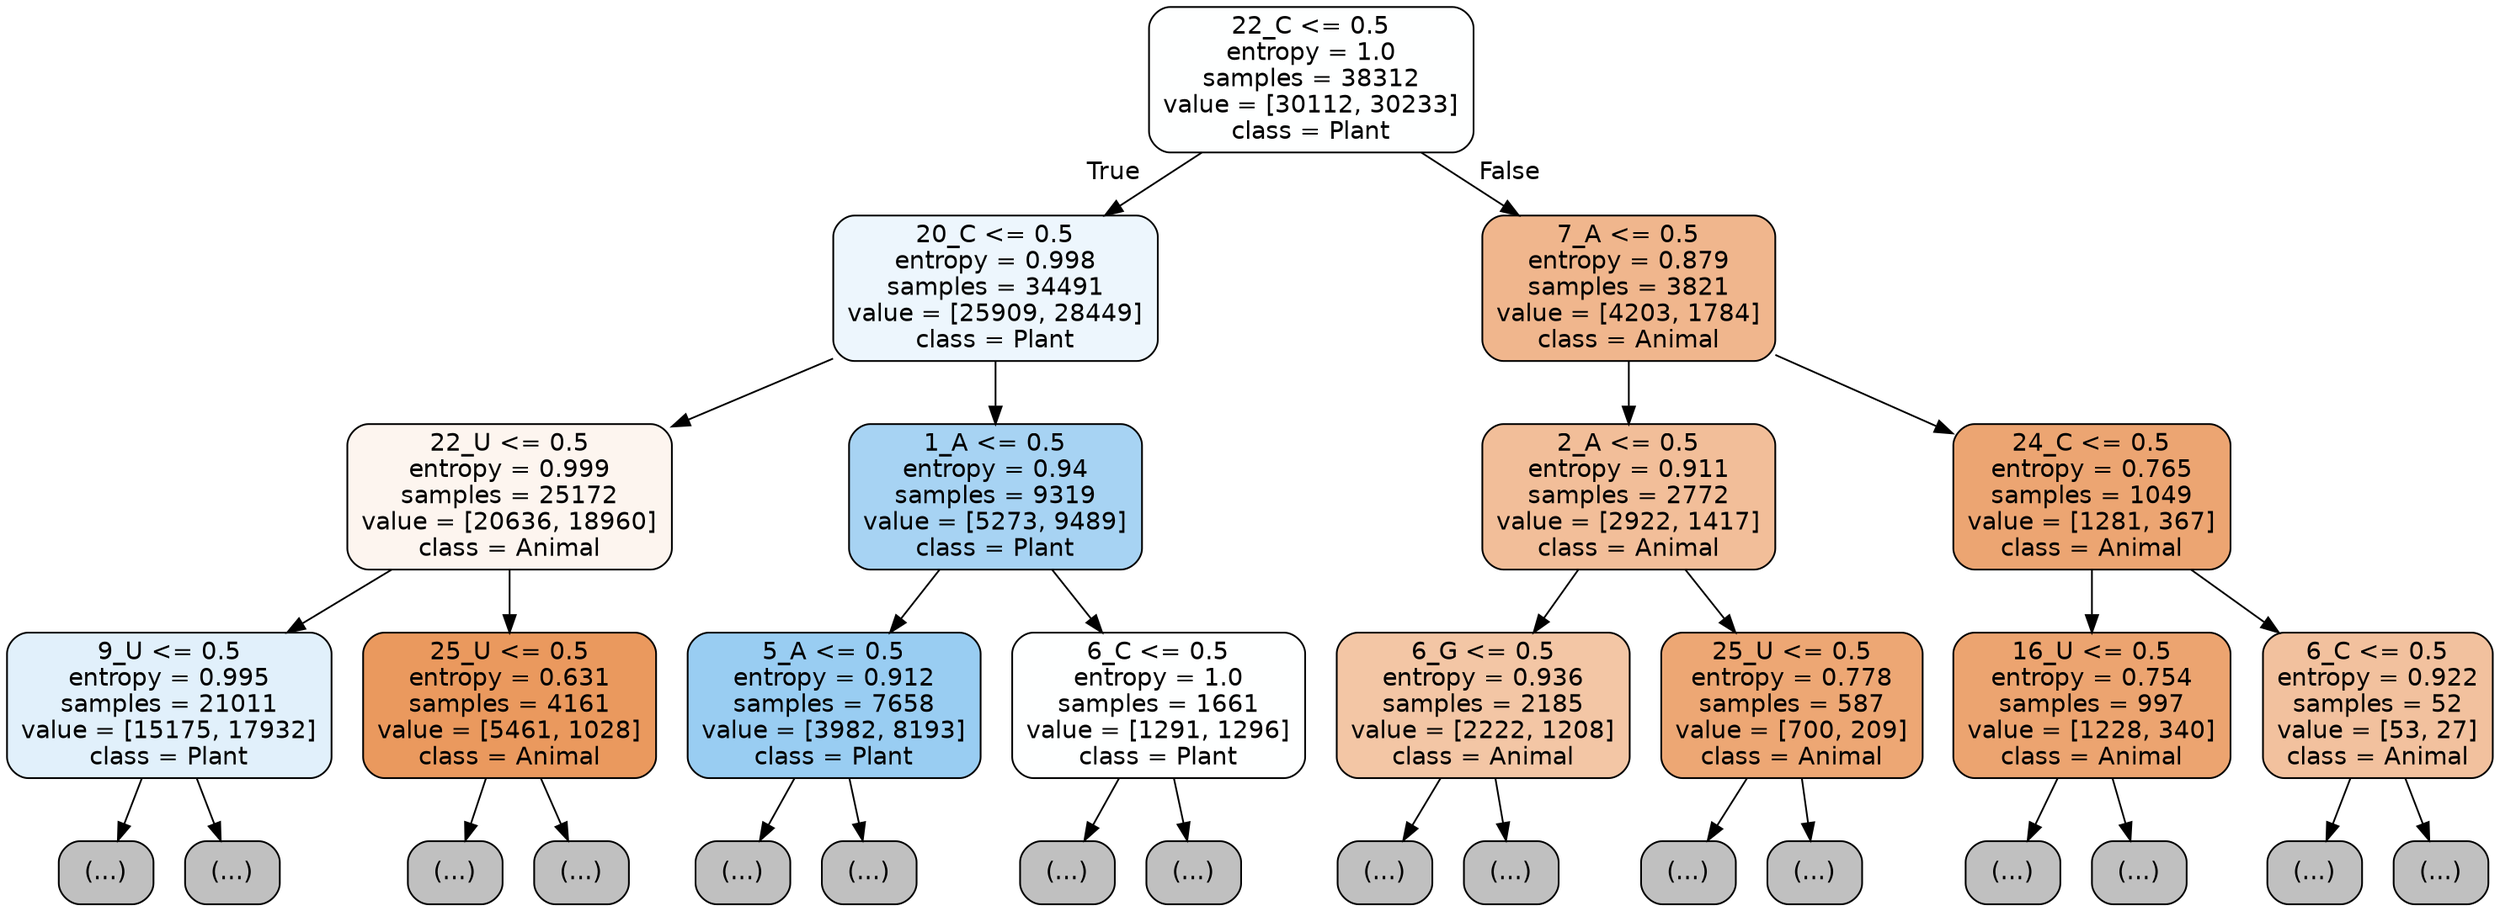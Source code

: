digraph Tree {
node [shape=box, style="filled, rounded", color="black", fontname="helvetica"] ;
edge [fontname="helvetica"] ;
0 [label="22_C <= 0.5\nentropy = 1.0\nsamples = 38312\nvalue = [30112, 30233]\nclass = Plant", fillcolor="#feffff"] ;
1 [label="20_C <= 0.5\nentropy = 0.998\nsamples = 34491\nvalue = [25909, 28449]\nclass = Plant", fillcolor="#edf6fd"] ;
0 -> 1 [labeldistance=2.5, labelangle=45, headlabel="True"] ;
2 [label="22_U <= 0.5\nentropy = 0.999\nsamples = 25172\nvalue = [20636, 18960]\nclass = Animal", fillcolor="#fdf5ef"] ;
1 -> 2 ;
3 [label="9_U <= 0.5\nentropy = 0.995\nsamples = 21011\nvalue = [15175, 17932]\nclass = Plant", fillcolor="#e1f0fb"] ;
2 -> 3 ;
4 [label="(...)", fillcolor="#C0C0C0"] ;
3 -> 4 ;
6885 [label="(...)", fillcolor="#C0C0C0"] ;
3 -> 6885 ;
9736 [label="25_U <= 0.5\nentropy = 0.631\nsamples = 4161\nvalue = [5461, 1028]\nclass = Animal", fillcolor="#ea995e"] ;
2 -> 9736 ;
9737 [label="(...)", fillcolor="#C0C0C0"] ;
9736 -> 9737 ;
11252 [label="(...)", fillcolor="#C0C0C0"] ;
9736 -> 11252 ;
11277 [label="1_A <= 0.5\nentropy = 0.94\nsamples = 9319\nvalue = [5273, 9489]\nclass = Plant", fillcolor="#a7d3f3"] ;
1 -> 11277 ;
11278 [label="5_A <= 0.5\nentropy = 0.912\nsamples = 7658\nvalue = [3982, 8193]\nclass = Plant", fillcolor="#99cdf2"] ;
11277 -> 11278 ;
11279 [label="(...)", fillcolor="#C0C0C0"] ;
11278 -> 11279 ;
13414 [label="(...)", fillcolor="#C0C0C0"] ;
11278 -> 13414 ;
14081 [label="6_C <= 0.5\nentropy = 1.0\nsamples = 1661\nvalue = [1291, 1296]\nclass = Plant", fillcolor="#feffff"] ;
11277 -> 14081 ;
14082 [label="(...)", fillcolor="#C0C0C0"] ;
14081 -> 14082 ;
14691 [label="(...)", fillcolor="#C0C0C0"] ;
14081 -> 14691 ;
14900 [label="7_A <= 0.5\nentropy = 0.879\nsamples = 3821\nvalue = [4203, 1784]\nclass = Animal", fillcolor="#f0b68d"] ;
0 -> 14900 [labeldistance=2.5, labelangle=-45, headlabel="False"] ;
14901 [label="2_A <= 0.5\nentropy = 0.911\nsamples = 2772\nvalue = [2922, 1417]\nclass = Animal", fillcolor="#f2be99"] ;
14900 -> 14901 ;
14902 [label="6_G <= 0.5\nentropy = 0.936\nsamples = 2185\nvalue = [2222, 1208]\nclass = Animal", fillcolor="#f3c6a5"] ;
14901 -> 14902 ;
14903 [label="(...)", fillcolor="#C0C0C0"] ;
14902 -> 14903 ;
15730 [label="(...)", fillcolor="#C0C0C0"] ;
14902 -> 15730 ;
16025 [label="25_U <= 0.5\nentropy = 0.778\nsamples = 587\nvalue = [700, 209]\nclass = Animal", fillcolor="#eda774"] ;
14901 -> 16025 ;
16026 [label="(...)", fillcolor="#C0C0C0"] ;
16025 -> 16026 ;
16321 [label="(...)", fillcolor="#C0C0C0"] ;
16025 -> 16321 ;
16332 [label="24_C <= 0.5\nentropy = 0.765\nsamples = 1049\nvalue = [1281, 367]\nclass = Animal", fillcolor="#eca572"] ;
14900 -> 16332 ;
16333 [label="16_U <= 0.5\nentropy = 0.754\nsamples = 997\nvalue = [1228, 340]\nclass = Animal", fillcolor="#eca470"] ;
16332 -> 16333 ;
16334 [label="(...)", fillcolor="#C0C0C0"] ;
16333 -> 16334 ;
16629 [label="(...)", fillcolor="#C0C0C0"] ;
16333 -> 16629 ;
16764 [label="6_C <= 0.5\nentropy = 0.922\nsamples = 52\nvalue = [53, 27]\nclass = Animal", fillcolor="#f2c19e"] ;
16332 -> 16764 ;
16765 [label="(...)", fillcolor="#C0C0C0"] ;
16764 -> 16765 ;
16780 [label="(...)", fillcolor="#C0C0C0"] ;
16764 -> 16780 ;
}